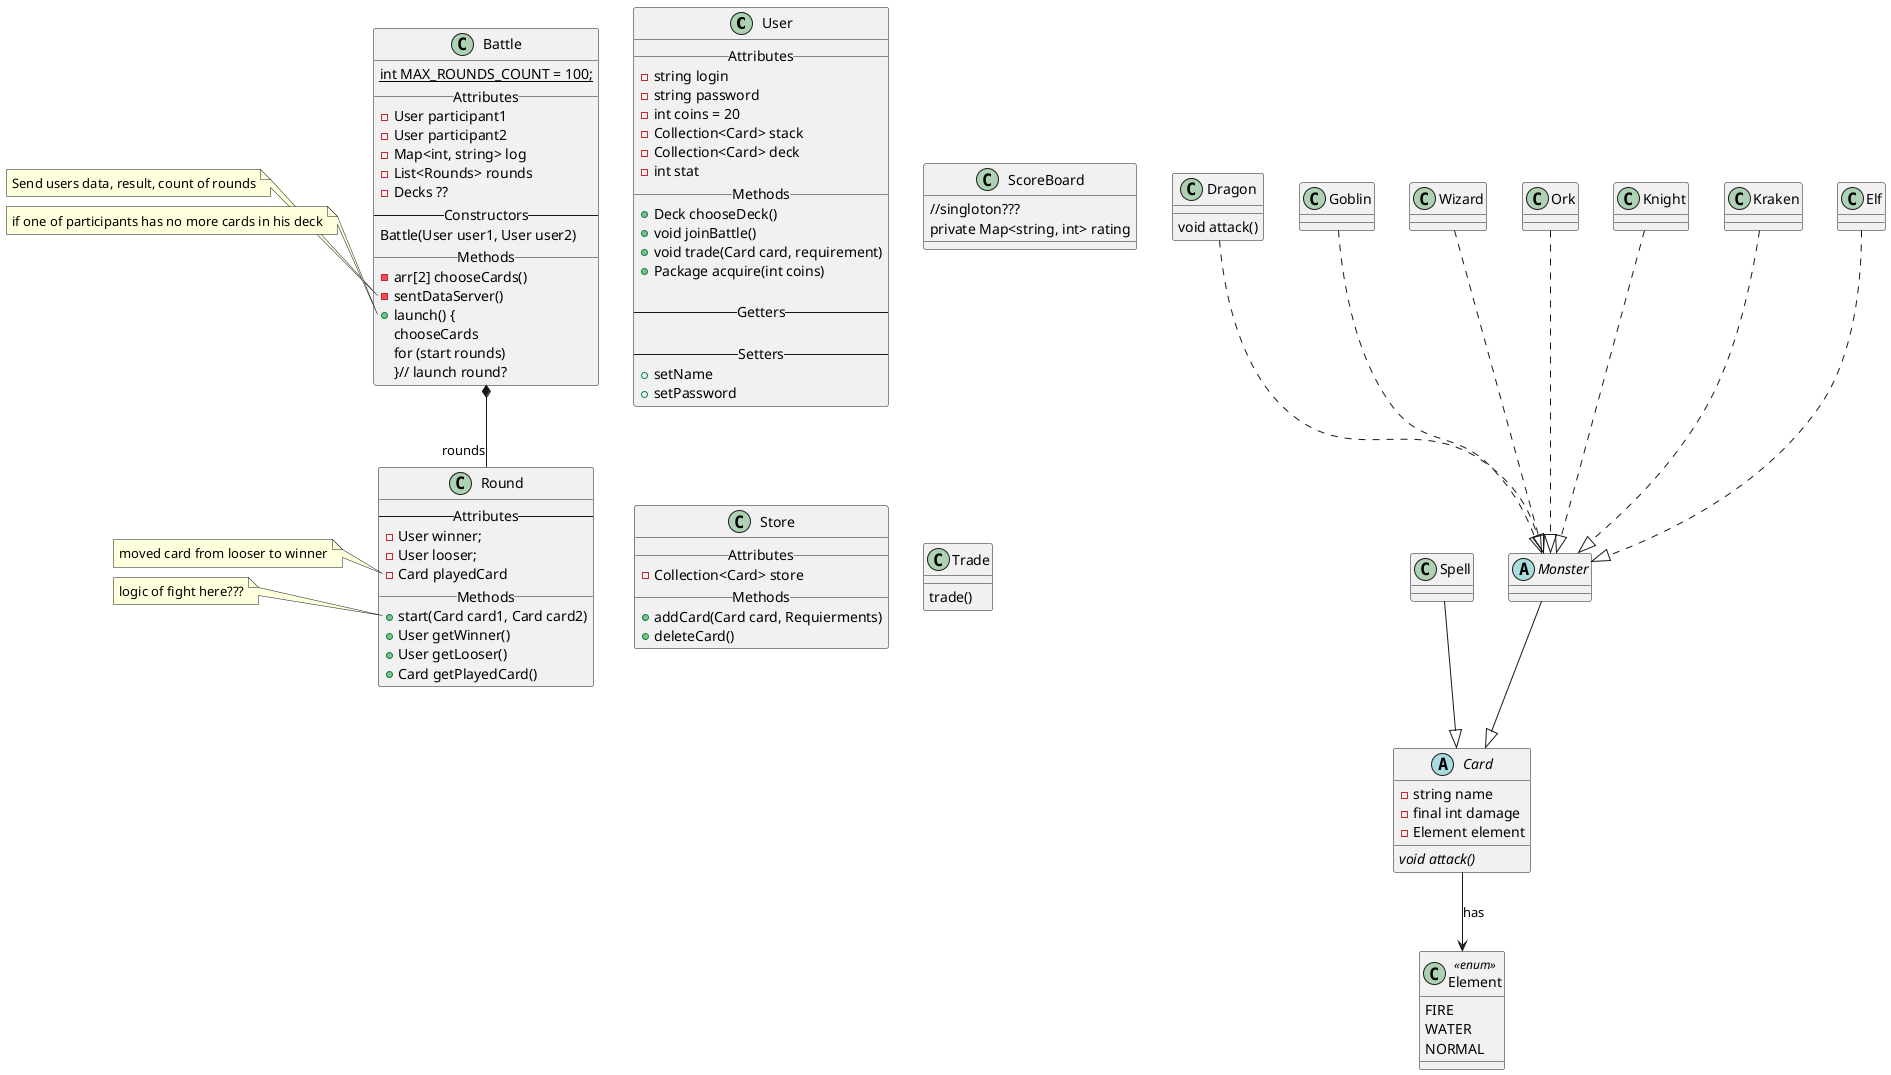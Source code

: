 @startuml
'autonumber

class User {
    __Attributes__
    - string login
    - string password
    - int coins = 20
    - Collection<Card> stack
    - Collection<Card> deck
    - int stat
    __Methods__
    + Deck chooseDeck()
    + void joinBattle()
    + void trade(Card card, requirement)
    + Package acquire(int coins)

    --Getters--

    --Setters--
    + setName
    + setPassword
}
class Element <<enum>> {
    FIRE
    WATER
    NORMAL
}

abstract class Card {
    - string name
    - final int damage
    - Element element
    {abstract} void attack()
}
Card --> Element : has
class Spell {
}
Spell --|> Card

abstract class  Monster {

}
Monster --|> Card

class Dragon {
    void attack()
}

class Goblin {
}

class Wizard {
}

class Ork {
}

class Knight {
}

class Kraken {
}

class Elf{
}

Dragon ..|> Monster
Goblin ..|> Monster
Wizard ..|> Monster
Ork ..|> Monster
Knight ..|> Monster
Kraken ..|> Monster
Elf ..|> Monster


class Battle {
    {static} int MAX_ROUNDS_COUNT = 100;
    __Attributes__
    - User participant1
    - User participant2
    - Map<int, string> log
    - List<Rounds> rounds
    - Decks ??
    --Constructors--
    Battle(User user1, User user2)
    __Methods__
    - arr[2] chooseCards()
    - sentDataServer()
    + launch() {
       chooseCards
       for (start rounds)
    }// launch round?
}

note left of Battle::sentDataServer
    Send users data, result, count of rounds
end note
note left of Battle::launch
    if one of participants has no more cards in his deck
end note
class Round {
    --Attributes--
    - User winner;
    - User looser;
    - Card playedCard
    __Methods__
    + start(Card card1, Card card2)
    + User getWinner()
    + User getLooser()
    + Card getPlayedCard()
}
note left of Round::playedCard
    moved card from looser to winner
end note
note left of Round::start
    logic of fight here???
end note
Battle *-- "rounds" Round

class ScoreBoard {
    //singloton???
    private Map<string, int> rating
}
class Store {
    __Attributes__
    - Collection<Card> store
    __Methods__
    + addCard(Card card, Requierments)
    + deleteCard()
}

class Trade {
    trade()
}

@enduml